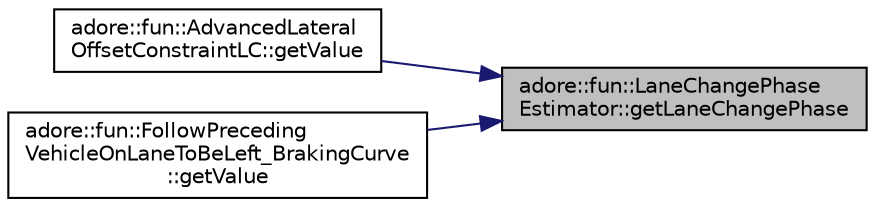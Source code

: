 digraph "adore::fun::LaneChangePhaseEstimator::getLaneChangePhase"
{
 // LATEX_PDF_SIZE
  edge [fontname="Helvetica",fontsize="10",labelfontname="Helvetica",labelfontsize="10"];
  node [fontname="Helvetica",fontsize="10",shape=record];
  rankdir="RL";
  Node1 [label="adore::fun::LaneChangePhase\lEstimator::getLaneChangePhase",height=0.2,width=0.4,color="black", fillcolor="grey75", style="filled", fontcolor="black",tooltip=" "];
  Node1 -> Node2 [dir="back",color="midnightblue",fontsize="10",style="solid",fontname="Helvetica"];
  Node2 [label="adore::fun::AdvancedLateral\lOffsetConstraintLC::getValue",height=0.2,width=0.4,color="black", fillcolor="white", style="filled",URL="$classadore_1_1fun_1_1AdvancedLateralOffsetConstraintLC.html#ac062d58126ab5b8d3a3ad38570bb2343",tooltip=" "];
  Node1 -> Node3 [dir="back",color="midnightblue",fontsize="10",style="solid",fontname="Helvetica"];
  Node3 [label="adore::fun::FollowPreceding\lVehicleOnLaneToBeLeft_BrakingCurve\l::getValue",height=0.2,width=0.4,color="black", fillcolor="white", style="filled",URL="$classadore_1_1fun_1_1FollowPrecedingVehicleOnLaneToBeLeft__BrakingCurve.html#ad476f6086d29fa74d207a1b345a172c0",tooltip=" "];
}
